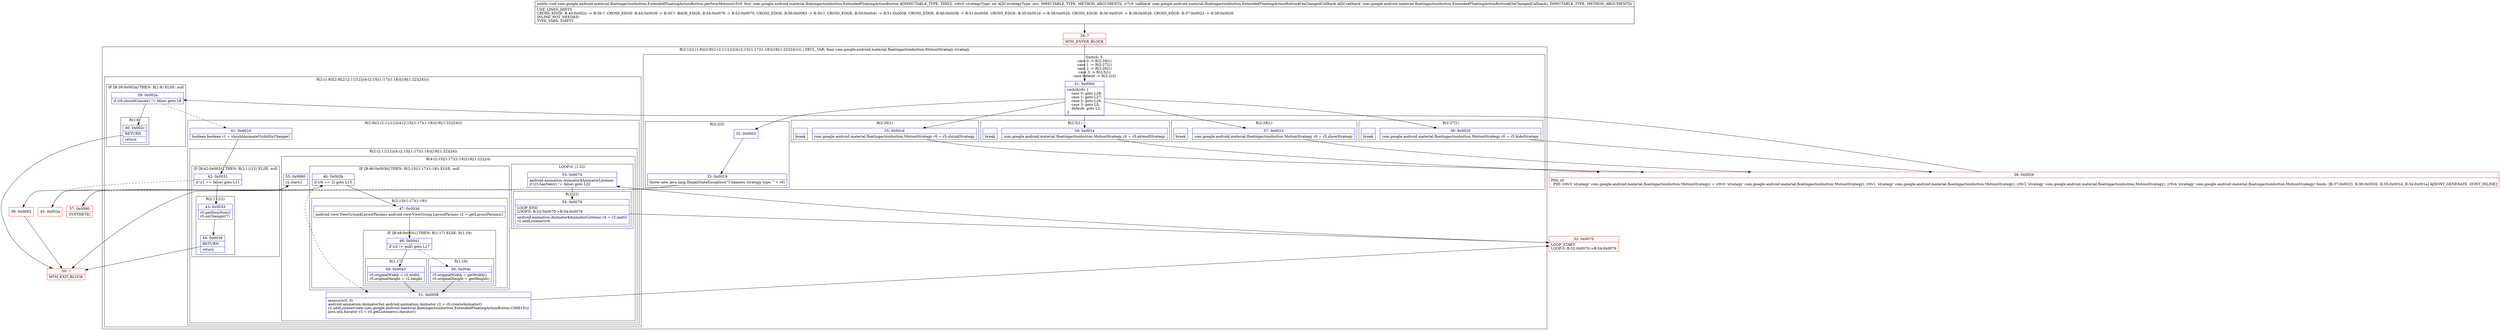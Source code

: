 digraph "CFG forcom.google.android.material.floatingactionbutton.ExtendedFloatingActionButton.performMotion(ILcom\/google\/android\/material\/floatingactionbutton\/ExtendedFloatingActionButton$OnChangedCallback;)V" {
subgraph cluster_Region_390990303 {
label = "R(2:1|(2:(1:8)|(2:9|(2:(2:11|12)|(4:(2:15|(1:17)(1:18))|19|(1:22)|24))))) | DECL_VAR: final com.google.android.material.floatingactionbutton.MotionStrategy strategy\l";
node [shape=record,color=blue];
subgraph cluster_SwitchRegion_291040482 {
label = "Switch: 5
 case 0 -> R(2:28|1)
 case 1 -> R(2:27|1)
 case 2 -> R(2:26|1)
 case 3 -> R(2:5|1)
 case default -> R(2:2|3)";
node [shape=record,color=blue];
Node_31 [shape=record,label="{31\:\ 0x0000|switch(r6) \{\l    case 0: goto L28;\l    case 1: goto L27;\l    case 2: goto L26;\l    case 3: goto L5;\l    default: goto L2;\l\}\l}"];
subgraph cluster_Region_1666144495 {
label = "R(2:28|1)";
node [shape=record,color=blue];
Node_37 [shape=record,label="{37\:\ 0x0023|com.google.android.material.floatingactionbutton.MotionStrategy r0 = r5.showStrategy\l}"];
Node_InsnContainer_522836006 [shape=record,label="{|break\l}"];
}
subgraph cluster_Region_747391089 {
label = "R(2:27|1)";
node [shape=record,color=blue];
Node_36 [shape=record,label="{36\:\ 0x0020|com.google.android.material.floatingactionbutton.MotionStrategy r0 = r5.hideStrategy\l}"];
Node_InsnContainer_1250168777 [shape=record,label="{|break\l}"];
}
subgraph cluster_Region_662560833 {
label = "R(2:26|1)";
node [shape=record,color=blue];
Node_35 [shape=record,label="{35\:\ 0x001d|com.google.android.material.floatingactionbutton.MotionStrategy r0 = r5.shrinkStrategy\l}"];
Node_InsnContainer_769910711 [shape=record,label="{|break\l}"];
}
subgraph cluster_Region_1391785273 {
label = "R(2:5|1)";
node [shape=record,color=blue];
Node_34 [shape=record,label="{34\:\ 0x001a|com.google.android.material.floatingactionbutton.MotionStrategy r0 = r5.extendStrategy\l}"];
Node_InsnContainer_2072654101 [shape=record,label="{|break\l}"];
}
subgraph cluster_Region_707997354 {
label = "R(2:2|3)";
node [shape=record,color=blue];
Node_32 [shape=record,label="{32\:\ 0x0003}"];
Node_33 [shape=record,label="{33\:\ 0x0019|throw new java.lang.IllegalStateException(\"Unknown strategy type: \" + r6)\l}"];
}
}
subgraph cluster_Region_1076069986 {
label = "R(2:(1:8)|(2:9|(2:(2:11|12)|(4:(2:15|(1:17)(1:18))|19|(1:22)|24))))";
node [shape=record,color=blue];
subgraph cluster_IfRegion_1917783950 {
label = "IF [B:39:0x002a] THEN: R(1:8) ELSE: null";
node [shape=record,color=blue];
Node_39 [shape=record,label="{39\:\ 0x002a|if (r0.shouldCancel() != false) goto L8\l}"];
subgraph cluster_Region_1491569227 {
label = "R(1:8)";
node [shape=record,color=blue];
Node_40 [shape=record,label="{40\:\ 0x002c|RETURN\l|return\l}"];
}
}
subgraph cluster_Region_1273317288 {
label = "R(2:9|(2:(2:11|12)|(4:(2:15|(1:17)(1:18))|19|(1:22)|24)))";
node [shape=record,color=blue];
Node_41 [shape=record,label="{41\:\ 0x002d|boolean boolean r1 = shouldAnimateVisibilityChange()\l}"];
subgraph cluster_Region_1804777859 {
label = "R(2:(2:11|12)|(4:(2:15|(1:17)(1:18))|19|(1:22)|24))";
node [shape=record,color=blue];
subgraph cluster_IfRegion_98845029 {
label = "IF [B:42:0x0031] THEN: R(2:11|12) ELSE: null";
node [shape=record,color=blue];
Node_42 [shape=record,label="{42\:\ 0x0031|if (r1 == false) goto L11\l}"];
subgraph cluster_Region_937308677 {
label = "R(2:11|12)";
node [shape=record,color=blue];
Node_43 [shape=record,label="{43\:\ 0x0033|r0.performNow()\lr0.onChange(r7)\l}"];
Node_44 [shape=record,label="{44\:\ 0x0039|RETURN\l|return\l}"];
}
}
subgraph cluster_Region_1297335920 {
label = "R(4:(2:15|(1:17)(1:18))|19|(1:22)|24)";
node [shape=record,color=blue];
subgraph cluster_IfRegion_1030191119 {
label = "IF [B:46:0x003b] THEN: R(2:15|(1:17)(1:18)) ELSE: null";
node [shape=record,color=blue];
Node_46 [shape=record,label="{46\:\ 0x003b|if (r6 == 2) goto L15\l}"];
subgraph cluster_Region_1505916798 {
label = "R(2:15|(1:17)(1:18))";
node [shape=record,color=blue];
Node_47 [shape=record,label="{47\:\ 0x003d|android.view.ViewGroup$LayoutParams android.view.ViewGroup.LayoutParams r2 = getLayoutParams()\l}"];
subgraph cluster_IfRegion_2123037258 {
label = "IF [B:48:0x0041] THEN: R(1:17) ELSE: R(1:18)";
node [shape=record,color=blue];
Node_48 [shape=record,label="{48\:\ 0x0041|if (r2 != null) goto L17\l}"];
subgraph cluster_Region_758760365 {
label = "R(1:17)";
node [shape=record,color=blue];
Node_49 [shape=record,label="{49\:\ 0x0043|r5.originalWidth = r2.width\lr5.originalHeight = r2.height\l}"];
}
subgraph cluster_Region_1505101882 {
label = "R(1:18)";
node [shape=record,color=blue];
Node_50 [shape=record,label="{50\:\ 0x004c|r5.originalWidth = getWidth()\lr5.originalHeight = getHeight()\l}"];
}
}
}
}
Node_51 [shape=record,label="{51\:\ 0x0058|measure(0, 0)\landroid.animation.AnimatorSet android.animation.Animator r2 = r0.createAnimator()\lr2.addListener(new com.google.android.material.floatingactionbutton.ExtendedFloatingActionButton.C06815())\ljava.util.Iterator r3 = r0.getListeners().iterator()\l\l}"];
subgraph cluster_LoopRegion_655813678 {
label = "LOOP:0: (1:22)";
node [shape=record,color=blue];
Node_53 [shape=record,label="{53\:\ 0x0074|android.animation.Animator$AnimatorListener \lif (r3.hasNext() != false) goto L22\l}"];
subgraph cluster_Region_947630046 {
label = "R(1:22)";
node [shape=record,color=blue];
Node_54 [shape=record,label="{54\:\ 0x0076|LOOP_END\lLOOP:0: B:52:0x0070\-\>B:54:0x0076\l|android.animation.Animator$AnimatorListener r4 = r3.next()\lr2.addListener(r4)\l}"];
}
}
Node_55 [shape=record,label="{55\:\ 0x0080|r2.start()\l}"];
}
}
}
}
}
Node_29 [shape=record,color=red,label="{29\:\ ?|MTH_ENTER_BLOCK\l}"];
Node_30 [shape=record,color=red,label="{30\:\ ?|MTH_EXIT_BLOCK\l}"];
Node_38 [shape=record,color=red,label="{38\:\ 0x0026|PHI: r0 \l  PHI: (r0v3 'strategy' com.google.android.material.floatingactionbutton.MotionStrategy) = (r0v0 'strategy' com.google.android.material.floatingactionbutton.MotionStrategy), (r0v1 'strategy' com.google.android.material.floatingactionbutton.MotionStrategy), (r0v2 'strategy' com.google.android.material.floatingactionbutton.MotionStrategy), (r0v4 'strategy' com.google.android.material.floatingactionbutton.MotionStrategy) binds: [B:37:0x0023, B:36:0x0020, B:35:0x001d, B:34:0x001a] A[DONT_GENERATE, DONT_INLINE]\l}"];
Node_45 [shape=record,color=red,label="{45\:\ 0x003a}"];
Node_52 [shape=record,color=red,label="{52\:\ 0x0070|LOOP_START\lLOOP:0: B:52:0x0070\-\>B:54:0x0076\l}"];
Node_57 [shape=record,color=red,label="{57\:\ 0x0080|SYNTHETIC\l}"];
Node_56 [shape=record,color=red,label="{56\:\ 0x0083}"];
MethodNode[shape=record,label="{public void com.google.android.material.floatingactionbutton.ExtendedFloatingActionButton.performMotion((r5v0 'this' com.google.android.material.floatingactionbutton.ExtendedFloatingActionButton A[IMMUTABLE_TYPE, THIS]), (r6v0 'strategyType' int A[D('strategyType' int), IMMUTABLE_TYPE, METHOD_ARGUMENT]), (r7v0 'callback' com.google.android.material.floatingactionbutton.ExtendedFloatingActionButton$OnChangedCallback A[D('callback' com.google.android.material.floatingactionbutton.ExtendedFloatingActionButton$OnChangedCallback), IMMUTABLE_TYPE, METHOD_ARGUMENT]))  | USE_LINES_HINTS\lCROSS_EDGE: B:40:0x002c \-\> B:30:?, CROSS_EDGE: B:44:0x0039 \-\> B:30:?, BACK_EDGE: B:54:0x0076 \-\> B:52:0x0070, CROSS_EDGE: B:56:0x0083 \-\> B:30:?, CROSS_EDGE: B:50:0x004c \-\> B:51:0x0058, CROSS_EDGE: B:46:0x003b \-\> B:51:0x0058, CROSS_EDGE: B:35:0x001d \-\> B:38:0x0026, CROSS_EDGE: B:36:0x0020 \-\> B:38:0x0026, CROSS_EDGE: B:37:0x0023 \-\> B:38:0x0026\lINLINE_NOT_NEEDED\lTYPE_VARS: EMPTY\l}"];
MethodNode -> Node_29;Node_31 -> Node_32;
Node_31 -> Node_34;
Node_31 -> Node_35;
Node_31 -> Node_36;
Node_31 -> Node_37;
Node_37 -> Node_38;
Node_36 -> Node_38;
Node_35 -> Node_38;
Node_34 -> Node_38;
Node_32 -> Node_33;
Node_33 -> Node_30;
Node_39 -> Node_40;
Node_39 -> Node_41[style=dashed];
Node_40 -> Node_30;
Node_41 -> Node_42;
Node_42 -> Node_43;
Node_42 -> Node_45[style=dashed];
Node_43 -> Node_44;
Node_44 -> Node_30;
Node_46 -> Node_47;
Node_46 -> Node_51[style=dashed];
Node_47 -> Node_48;
Node_48 -> Node_49;
Node_48 -> Node_50[style=dashed];
Node_49 -> Node_51;
Node_50 -> Node_51;
Node_51 -> Node_52;
Node_53 -> Node_54;
Node_53 -> Node_57[style=dashed];
Node_54 -> Node_52;
Node_55 -> Node_56;
Node_29 -> Node_31;
Node_38 -> Node_39;
Node_45 -> Node_46;
Node_52 -> Node_53;
Node_57 -> Node_55;
Node_56 -> Node_30;
}

